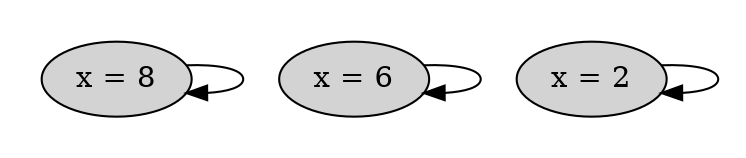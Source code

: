 strict digraph DiskGraph {
nodesep=0.35;
subgraph cluster_graph {
color="white";
-5039642576729477619 [label="x = 2",style = filled]
6329252015968950060 [label="x = 6",style = filled]
-3237250641632068805 [label="x = 8",style = filled]
-5039642576729477619 -> -5039642576729477619 [label="",color="black",fontcolor="black"];
6329252015968950060 -> 6329252015968950060 [label="",color="black",fontcolor="black"];
-3237250641632068805 -> -3237250641632068805 [label="",color="black",fontcolor="black"];
{rank = same; -3237250641632068805;6329252015968950060;-5039642576729477619;}
}
}